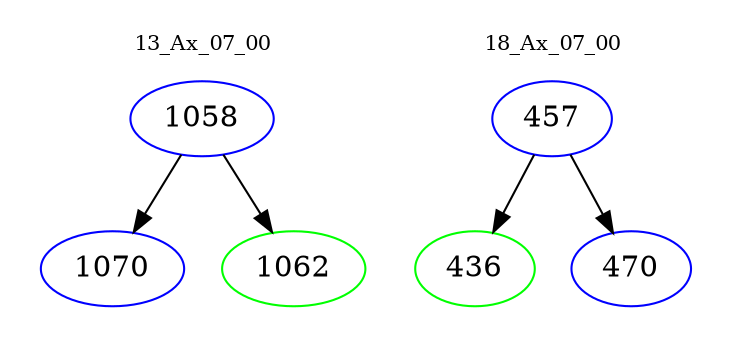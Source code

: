 digraph{
subgraph cluster_0 {
color = white
label = "13_Ax_07_00";
fontsize=10;
T0_1058 [label="1058", color="blue"]
T0_1058 -> T0_1070 [color="black"]
T0_1070 [label="1070", color="blue"]
T0_1058 -> T0_1062 [color="black"]
T0_1062 [label="1062", color="green"]
}
subgraph cluster_1 {
color = white
label = "18_Ax_07_00";
fontsize=10;
T1_457 [label="457", color="blue"]
T1_457 -> T1_436 [color="black"]
T1_436 [label="436", color="green"]
T1_457 -> T1_470 [color="black"]
T1_470 [label="470", color="blue"]
}
}
